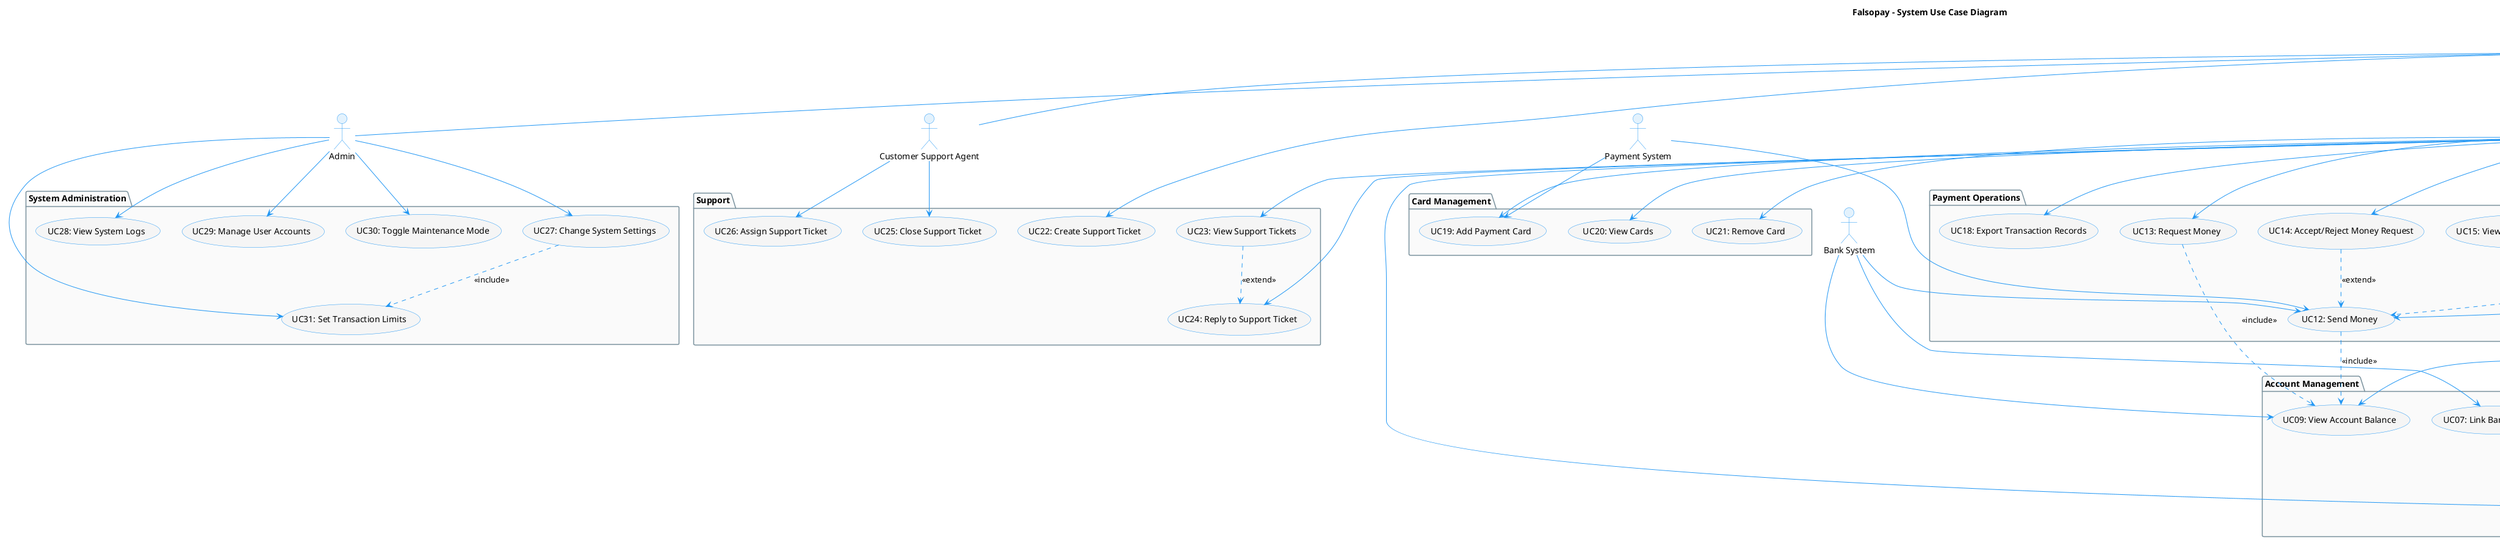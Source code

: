 @startuml Falsopay_Use_Case_Diagram

' Styling
skinparam usecase {
  BackgroundColor #F5F5F5
  BorderColor #2196F3
  ArrowColor #2196F3
  FontColor black
}

skinparam actor {
  BackgroundColor #E3F2FD
  BorderColor #2196F3
  FontColor black
}

skinparam package {
  BackgroundColor #FAFAFA
  BorderColor #78909C
}

' Title
title Falsopay - System Use Case Diagram

' Actors
actor "User" as user
actor "Admin" as admin
actor "Customer Support Agent" as agent
actor "Bank System" as bank
actor "Registered User" as regUser
actor "Payment System" as payment

' Actor hierarchies
user <|-- regUser
user <|-- admin
user <|-- agent

' Packages and Use Cases
package "User Management" {
  usecase "UC01: Register Account" as UC01
  usecase "UC02: Login to System" as UC02
  usecase "UC03: Update Profile" as UC03
  usecase "UC04: Verify Phone Number" as UC04
  usecase "UC05: Reset Password" as UC05
  usecase "UC06: Logout" as UC06
}

package "Account Management" {
  usecase "UC07: Link Bank Account" as UC07
  usecase "UC08: Set Default Account" as UC08
  usecase "UC09: View Account Balance" as UC09
  usecase "UC10: Create Instant Payment Address" as UC10
  usecase "UC11: Manage Instant Payment Addresses" as UC11
}

package "Payment Operations" {
  usecase "UC12: Send Money" as UC12
  usecase "UC13: Request Money" as UC13
  usecase "UC14: Accept/Reject Money Request" as UC14
  usecase "UC15: View Transaction History" as UC15
  usecase "UC16: Add Payment Favorite" as UC16
  usecase "UC17: Pay using Saved Favorite" as UC17
  usecase "UC18: Export Transaction Records" as UC18
}

package "Card Management" {
  usecase "UC19: Add Payment Card" as UC19
  usecase "UC20: View Cards" as UC20
  usecase "UC21: Remove Card" as UC21
}

package "Support" {
  usecase "UC22: Create Support Ticket" as UC22
  usecase "UC23: View Support Tickets" as UC23
  usecase "UC24: Reply to Support Ticket" as UC24
  usecase "UC25: Close Support Ticket" as UC25
  usecase "UC26: Assign Support Ticket" as UC26
}

package "System Administration" {
  usecase "UC27: Change System Settings" as UC27
  usecase "UC28: View System Logs" as UC28
  usecase "UC29: Manage User Accounts" as UC29
  usecase "UC30: Toggle Maintenance Mode" as UC30
  usecase "UC31: Set Transaction Limits" as UC31
}

' Use Case Relationships - Include and Extend
UC12 ..> UC09 : <<include>>
UC13 ..> UC09 : <<include>>
UC01 ..> UC04 : <<include>>
UC17 ..> UC12 : <<include>>
UC14 ..> UC12 : <<extend>>
UC27 ..> UC31 : <<include>>
UC11 ..> UC10 : <<include>>
UC23 ..> UC24 : <<extend>>

' Actor to Use Case Relationships
user --> UC01
user --> UC02
regUser --> UC03
regUser --> UC04
user --> UC05
regUser --> UC06

regUser --> UC07
regUser --> UC08
regUser --> UC09
regUser --> UC10
regUser --> UC11

regUser --> UC12
regUser --> UC13
regUser --> UC14
regUser --> UC15
regUser --> UC16
regUser --> UC17
regUser --> UC18

regUser --> UC19
regUser --> UC20
regUser --> UC21

user --> UC22
regUser --> UC23
regUser --> UC24
agent --> UC25
agent --> UC26

admin --> UC27
admin --> UC28
admin --> UC29
admin --> UC30
admin --> UC31

' External system interactions
bank --> UC07
bank --> UC09
bank --> UC12
payment --> UC12
payment --> UC19

@enduml 